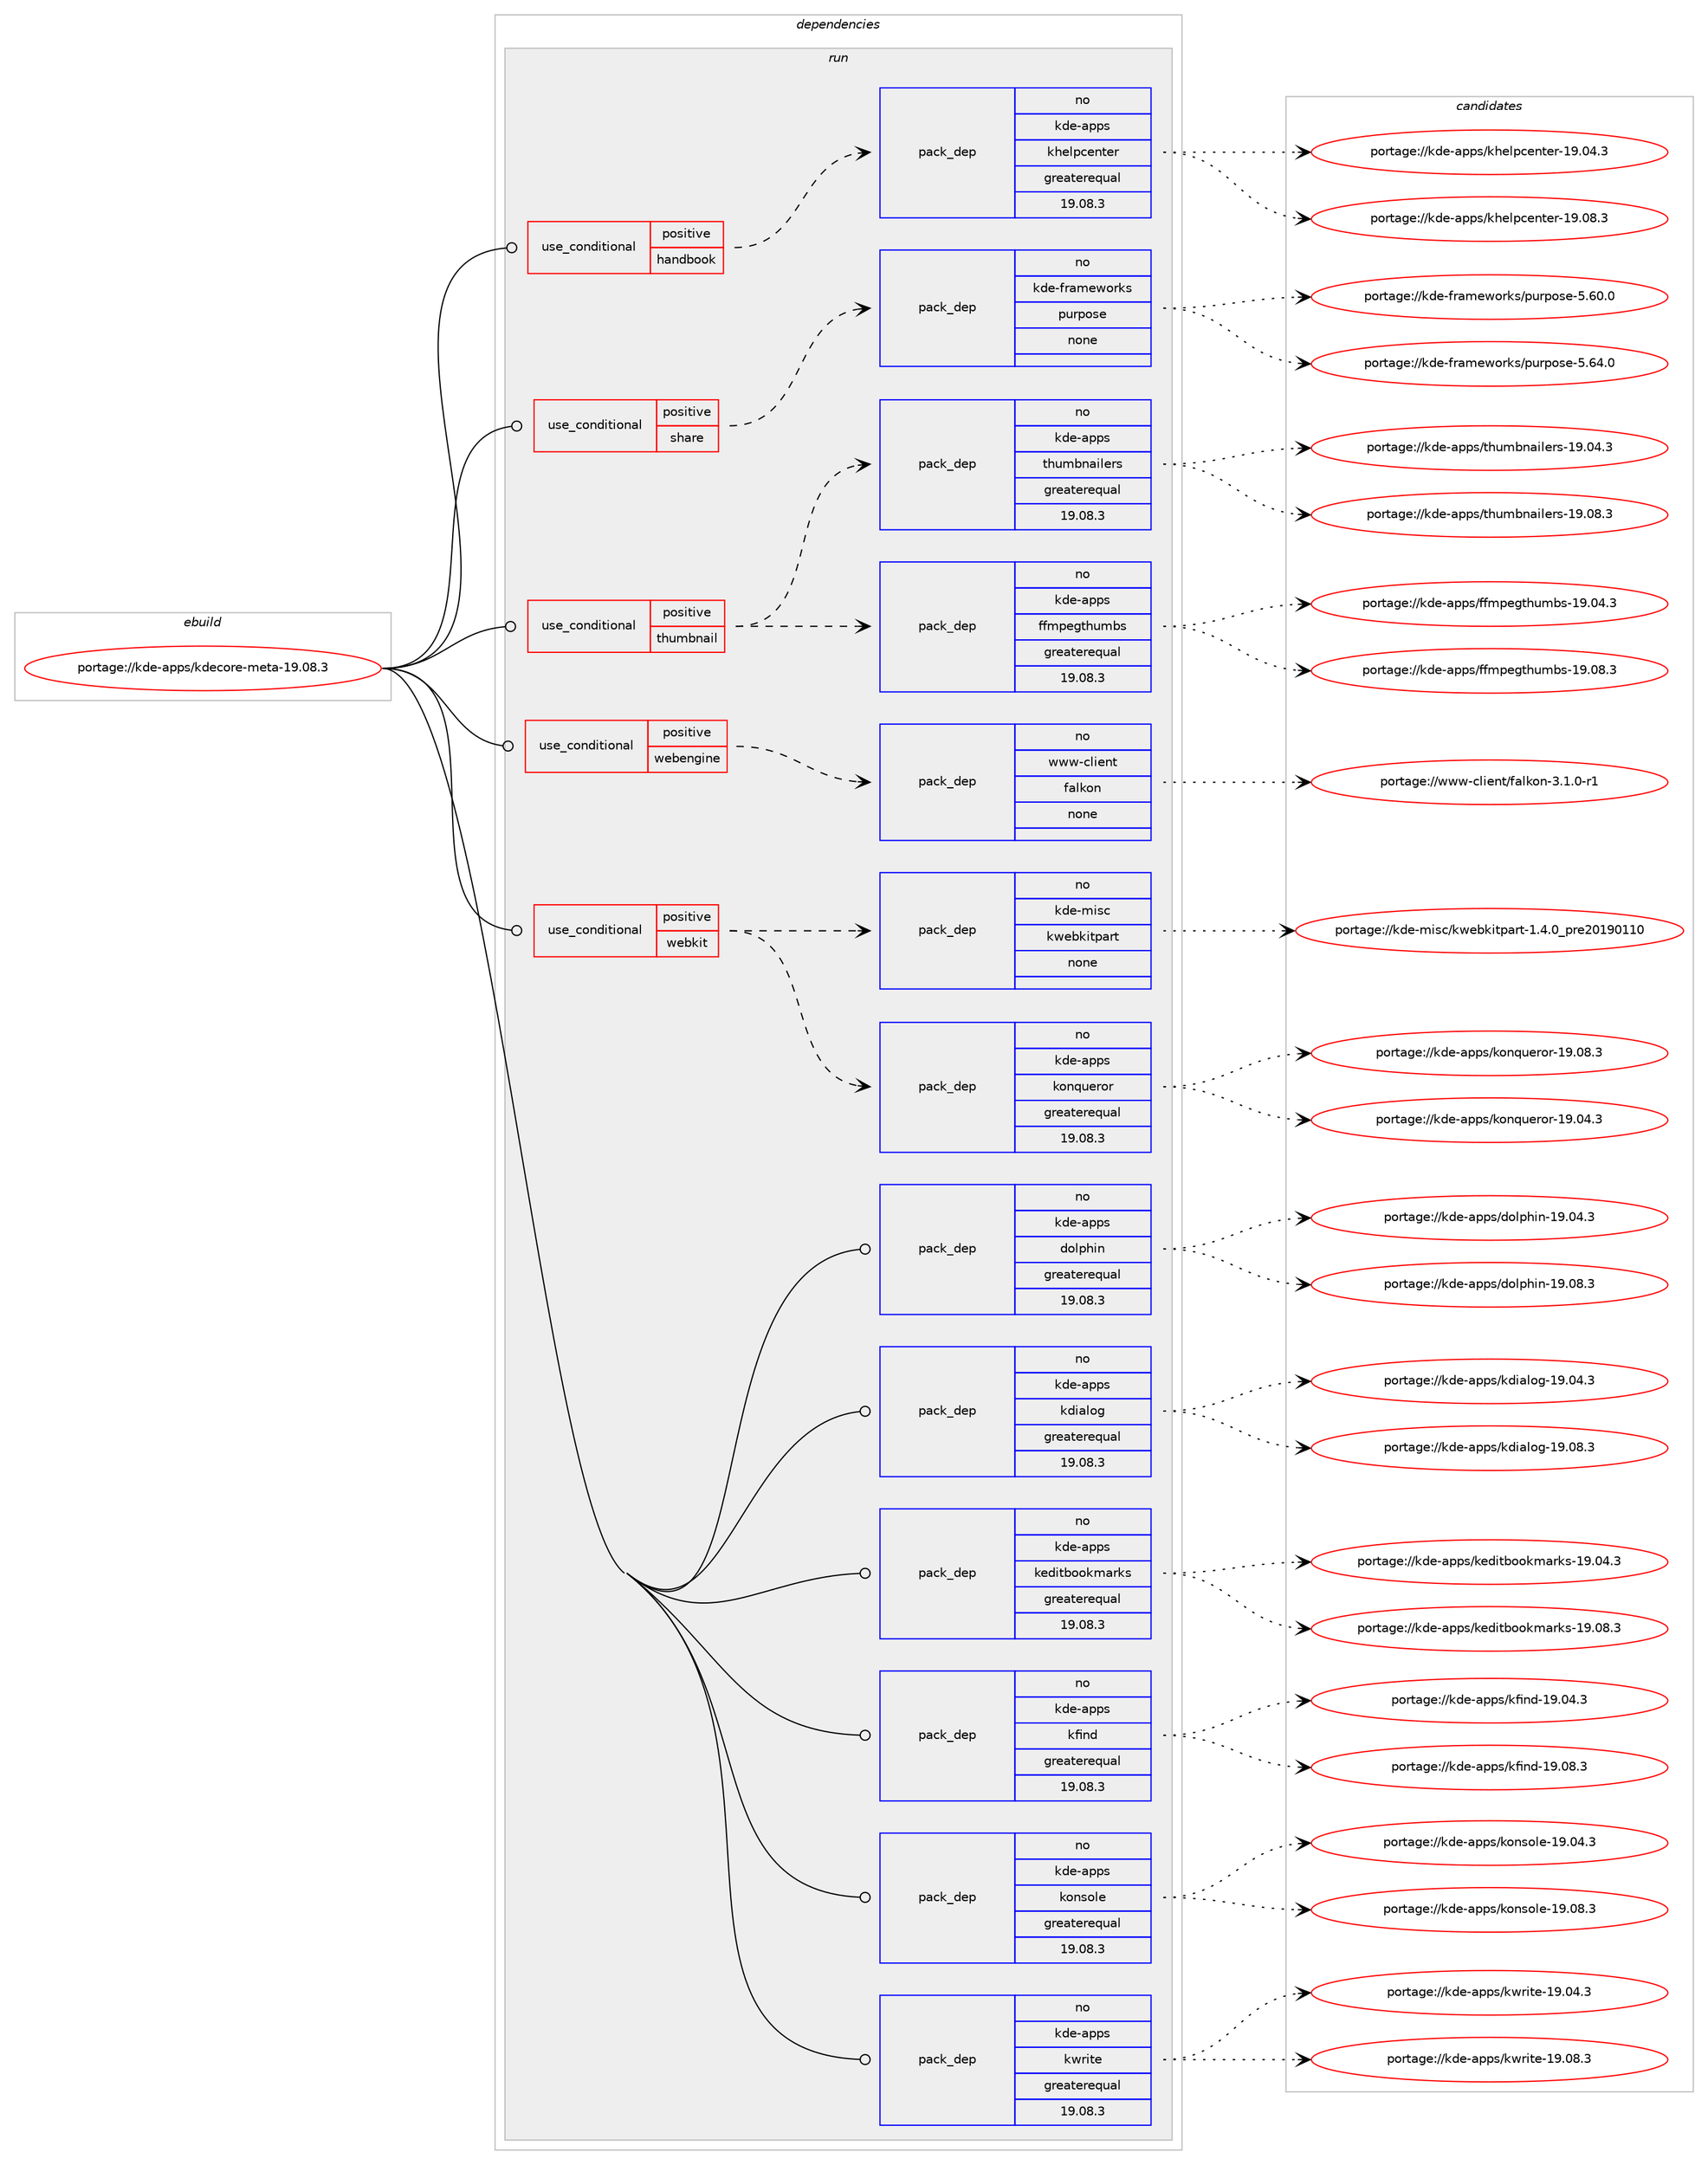 digraph prolog {

# *************
# Graph options
# *************

newrank=true;
concentrate=true;
compound=true;
graph [rankdir=LR,fontname=Helvetica,fontsize=10,ranksep=1.5];#, ranksep=2.5, nodesep=0.2];
edge  [arrowhead=vee];
node  [fontname=Helvetica,fontsize=10];

# **********
# The ebuild
# **********

subgraph cluster_leftcol {
color=gray;
rank=same;
label=<<i>ebuild</i>>;
id [label="portage://kde-apps/kdecore-meta-19.08.3", color=red, width=4, href="../kde-apps/kdecore-meta-19.08.3.svg"];
}

# ****************
# The dependencies
# ****************

subgraph cluster_midcol {
color=gray;
label=<<i>dependencies</i>>;
subgraph cluster_compile {
fillcolor="#eeeeee";
style=filled;
label=<<i>compile</i>>;
}
subgraph cluster_compileandrun {
fillcolor="#eeeeee";
style=filled;
label=<<i>compile and run</i>>;
}
subgraph cluster_run {
fillcolor="#eeeeee";
style=filled;
label=<<i>run</i>>;
subgraph cond75071 {
dependency288083 [label=<<TABLE BORDER="0" CELLBORDER="1" CELLSPACING="0" CELLPADDING="4"><TR><TD ROWSPAN="3" CELLPADDING="10">use_conditional</TD></TR><TR><TD>positive</TD></TR><TR><TD>handbook</TD></TR></TABLE>>, shape=none, color=red];
subgraph pack208696 {
dependency288084 [label=<<TABLE BORDER="0" CELLBORDER="1" CELLSPACING="0" CELLPADDING="4" WIDTH="220"><TR><TD ROWSPAN="6" CELLPADDING="30">pack_dep</TD></TR><TR><TD WIDTH="110">no</TD></TR><TR><TD>kde-apps</TD></TR><TR><TD>khelpcenter</TD></TR><TR><TD>greaterequal</TD></TR><TR><TD>19.08.3</TD></TR></TABLE>>, shape=none, color=blue];
}
dependency288083:e -> dependency288084:w [weight=20,style="dashed",arrowhead="vee"];
}
id:e -> dependency288083:w [weight=20,style="solid",arrowhead="odot"];
subgraph cond75072 {
dependency288085 [label=<<TABLE BORDER="0" CELLBORDER="1" CELLSPACING="0" CELLPADDING="4"><TR><TD ROWSPAN="3" CELLPADDING="10">use_conditional</TD></TR><TR><TD>positive</TD></TR><TR><TD>share</TD></TR></TABLE>>, shape=none, color=red];
subgraph pack208697 {
dependency288086 [label=<<TABLE BORDER="0" CELLBORDER="1" CELLSPACING="0" CELLPADDING="4" WIDTH="220"><TR><TD ROWSPAN="6" CELLPADDING="30">pack_dep</TD></TR><TR><TD WIDTH="110">no</TD></TR><TR><TD>kde-frameworks</TD></TR><TR><TD>purpose</TD></TR><TR><TD>none</TD></TR><TR><TD></TD></TR></TABLE>>, shape=none, color=blue];
}
dependency288085:e -> dependency288086:w [weight=20,style="dashed",arrowhead="vee"];
}
id:e -> dependency288085:w [weight=20,style="solid",arrowhead="odot"];
subgraph cond75073 {
dependency288087 [label=<<TABLE BORDER="0" CELLBORDER="1" CELLSPACING="0" CELLPADDING="4"><TR><TD ROWSPAN="3" CELLPADDING="10">use_conditional</TD></TR><TR><TD>positive</TD></TR><TR><TD>thumbnail</TD></TR></TABLE>>, shape=none, color=red];
subgraph pack208698 {
dependency288088 [label=<<TABLE BORDER="0" CELLBORDER="1" CELLSPACING="0" CELLPADDING="4" WIDTH="220"><TR><TD ROWSPAN="6" CELLPADDING="30">pack_dep</TD></TR><TR><TD WIDTH="110">no</TD></TR><TR><TD>kde-apps</TD></TR><TR><TD>ffmpegthumbs</TD></TR><TR><TD>greaterequal</TD></TR><TR><TD>19.08.3</TD></TR></TABLE>>, shape=none, color=blue];
}
dependency288087:e -> dependency288088:w [weight=20,style="dashed",arrowhead="vee"];
subgraph pack208699 {
dependency288089 [label=<<TABLE BORDER="0" CELLBORDER="1" CELLSPACING="0" CELLPADDING="4" WIDTH="220"><TR><TD ROWSPAN="6" CELLPADDING="30">pack_dep</TD></TR><TR><TD WIDTH="110">no</TD></TR><TR><TD>kde-apps</TD></TR><TR><TD>thumbnailers</TD></TR><TR><TD>greaterequal</TD></TR><TR><TD>19.08.3</TD></TR></TABLE>>, shape=none, color=blue];
}
dependency288087:e -> dependency288089:w [weight=20,style="dashed",arrowhead="vee"];
}
id:e -> dependency288087:w [weight=20,style="solid",arrowhead="odot"];
subgraph cond75074 {
dependency288090 [label=<<TABLE BORDER="0" CELLBORDER="1" CELLSPACING="0" CELLPADDING="4"><TR><TD ROWSPAN="3" CELLPADDING="10">use_conditional</TD></TR><TR><TD>positive</TD></TR><TR><TD>webengine</TD></TR></TABLE>>, shape=none, color=red];
subgraph pack208700 {
dependency288091 [label=<<TABLE BORDER="0" CELLBORDER="1" CELLSPACING="0" CELLPADDING="4" WIDTH="220"><TR><TD ROWSPAN="6" CELLPADDING="30">pack_dep</TD></TR><TR><TD WIDTH="110">no</TD></TR><TR><TD>www-client</TD></TR><TR><TD>falkon</TD></TR><TR><TD>none</TD></TR><TR><TD></TD></TR></TABLE>>, shape=none, color=blue];
}
dependency288090:e -> dependency288091:w [weight=20,style="dashed",arrowhead="vee"];
}
id:e -> dependency288090:w [weight=20,style="solid",arrowhead="odot"];
subgraph cond75075 {
dependency288092 [label=<<TABLE BORDER="0" CELLBORDER="1" CELLSPACING="0" CELLPADDING="4"><TR><TD ROWSPAN="3" CELLPADDING="10">use_conditional</TD></TR><TR><TD>positive</TD></TR><TR><TD>webkit</TD></TR></TABLE>>, shape=none, color=red];
subgraph pack208701 {
dependency288093 [label=<<TABLE BORDER="0" CELLBORDER="1" CELLSPACING="0" CELLPADDING="4" WIDTH="220"><TR><TD ROWSPAN="6" CELLPADDING="30">pack_dep</TD></TR><TR><TD WIDTH="110">no</TD></TR><TR><TD>kde-apps</TD></TR><TR><TD>konqueror</TD></TR><TR><TD>greaterequal</TD></TR><TR><TD>19.08.3</TD></TR></TABLE>>, shape=none, color=blue];
}
dependency288092:e -> dependency288093:w [weight=20,style="dashed",arrowhead="vee"];
subgraph pack208702 {
dependency288094 [label=<<TABLE BORDER="0" CELLBORDER="1" CELLSPACING="0" CELLPADDING="4" WIDTH="220"><TR><TD ROWSPAN="6" CELLPADDING="30">pack_dep</TD></TR><TR><TD WIDTH="110">no</TD></TR><TR><TD>kde-misc</TD></TR><TR><TD>kwebkitpart</TD></TR><TR><TD>none</TD></TR><TR><TD></TD></TR></TABLE>>, shape=none, color=blue];
}
dependency288092:e -> dependency288094:w [weight=20,style="dashed",arrowhead="vee"];
}
id:e -> dependency288092:w [weight=20,style="solid",arrowhead="odot"];
subgraph pack208703 {
dependency288095 [label=<<TABLE BORDER="0" CELLBORDER="1" CELLSPACING="0" CELLPADDING="4" WIDTH="220"><TR><TD ROWSPAN="6" CELLPADDING="30">pack_dep</TD></TR><TR><TD WIDTH="110">no</TD></TR><TR><TD>kde-apps</TD></TR><TR><TD>dolphin</TD></TR><TR><TD>greaterequal</TD></TR><TR><TD>19.08.3</TD></TR></TABLE>>, shape=none, color=blue];
}
id:e -> dependency288095:w [weight=20,style="solid",arrowhead="odot"];
subgraph pack208704 {
dependency288096 [label=<<TABLE BORDER="0" CELLBORDER="1" CELLSPACING="0" CELLPADDING="4" WIDTH="220"><TR><TD ROWSPAN="6" CELLPADDING="30">pack_dep</TD></TR><TR><TD WIDTH="110">no</TD></TR><TR><TD>kde-apps</TD></TR><TR><TD>kdialog</TD></TR><TR><TD>greaterequal</TD></TR><TR><TD>19.08.3</TD></TR></TABLE>>, shape=none, color=blue];
}
id:e -> dependency288096:w [weight=20,style="solid",arrowhead="odot"];
subgraph pack208705 {
dependency288097 [label=<<TABLE BORDER="0" CELLBORDER="1" CELLSPACING="0" CELLPADDING="4" WIDTH="220"><TR><TD ROWSPAN="6" CELLPADDING="30">pack_dep</TD></TR><TR><TD WIDTH="110">no</TD></TR><TR><TD>kde-apps</TD></TR><TR><TD>keditbookmarks</TD></TR><TR><TD>greaterequal</TD></TR><TR><TD>19.08.3</TD></TR></TABLE>>, shape=none, color=blue];
}
id:e -> dependency288097:w [weight=20,style="solid",arrowhead="odot"];
subgraph pack208706 {
dependency288098 [label=<<TABLE BORDER="0" CELLBORDER="1" CELLSPACING="0" CELLPADDING="4" WIDTH="220"><TR><TD ROWSPAN="6" CELLPADDING="30">pack_dep</TD></TR><TR><TD WIDTH="110">no</TD></TR><TR><TD>kde-apps</TD></TR><TR><TD>kfind</TD></TR><TR><TD>greaterequal</TD></TR><TR><TD>19.08.3</TD></TR></TABLE>>, shape=none, color=blue];
}
id:e -> dependency288098:w [weight=20,style="solid",arrowhead="odot"];
subgraph pack208707 {
dependency288099 [label=<<TABLE BORDER="0" CELLBORDER="1" CELLSPACING="0" CELLPADDING="4" WIDTH="220"><TR><TD ROWSPAN="6" CELLPADDING="30">pack_dep</TD></TR><TR><TD WIDTH="110">no</TD></TR><TR><TD>kde-apps</TD></TR><TR><TD>konsole</TD></TR><TR><TD>greaterequal</TD></TR><TR><TD>19.08.3</TD></TR></TABLE>>, shape=none, color=blue];
}
id:e -> dependency288099:w [weight=20,style="solid",arrowhead="odot"];
subgraph pack208708 {
dependency288100 [label=<<TABLE BORDER="0" CELLBORDER="1" CELLSPACING="0" CELLPADDING="4" WIDTH="220"><TR><TD ROWSPAN="6" CELLPADDING="30">pack_dep</TD></TR><TR><TD WIDTH="110">no</TD></TR><TR><TD>kde-apps</TD></TR><TR><TD>kwrite</TD></TR><TR><TD>greaterequal</TD></TR><TR><TD>19.08.3</TD></TR></TABLE>>, shape=none, color=blue];
}
id:e -> dependency288100:w [weight=20,style="solid",arrowhead="odot"];
}
}

# **************
# The candidates
# **************

subgraph cluster_choices {
rank=same;
color=gray;
label=<<i>candidates</i>>;

subgraph choice208696 {
color=black;
nodesep=1;
choiceportage107100101459711211211547107104101108112991011101161011144549574648524651 [label="portage://kde-apps/khelpcenter-19.04.3", color=red, width=4,href="../kde-apps/khelpcenter-19.04.3.svg"];
choiceportage107100101459711211211547107104101108112991011101161011144549574648564651 [label="portage://kde-apps/khelpcenter-19.08.3", color=red, width=4,href="../kde-apps/khelpcenter-19.08.3.svg"];
dependency288084:e -> choiceportage107100101459711211211547107104101108112991011101161011144549574648524651:w [style=dotted,weight="100"];
dependency288084:e -> choiceportage107100101459711211211547107104101108112991011101161011144549574648564651:w [style=dotted,weight="100"];
}
subgraph choice208697 {
color=black;
nodesep=1;
choiceportage10710010145102114971091011191111141071154711211711411211111510145534654484648 [label="portage://kde-frameworks/purpose-5.60.0", color=red, width=4,href="../kde-frameworks/purpose-5.60.0.svg"];
choiceportage10710010145102114971091011191111141071154711211711411211111510145534654524648 [label="portage://kde-frameworks/purpose-5.64.0", color=red, width=4,href="../kde-frameworks/purpose-5.64.0.svg"];
dependency288086:e -> choiceportage10710010145102114971091011191111141071154711211711411211111510145534654484648:w [style=dotted,weight="100"];
dependency288086:e -> choiceportage10710010145102114971091011191111141071154711211711411211111510145534654524648:w [style=dotted,weight="100"];
}
subgraph choice208698 {
color=black;
nodesep=1;
choiceportage107100101459711211211547102102109112101103116104117109981154549574648524651 [label="portage://kde-apps/ffmpegthumbs-19.04.3", color=red, width=4,href="../kde-apps/ffmpegthumbs-19.04.3.svg"];
choiceportage107100101459711211211547102102109112101103116104117109981154549574648564651 [label="portage://kde-apps/ffmpegthumbs-19.08.3", color=red, width=4,href="../kde-apps/ffmpegthumbs-19.08.3.svg"];
dependency288088:e -> choiceportage107100101459711211211547102102109112101103116104117109981154549574648524651:w [style=dotted,weight="100"];
dependency288088:e -> choiceportage107100101459711211211547102102109112101103116104117109981154549574648564651:w [style=dotted,weight="100"];
}
subgraph choice208699 {
color=black;
nodesep=1;
choiceportage10710010145971121121154711610411710998110971051081011141154549574648524651 [label="portage://kde-apps/thumbnailers-19.04.3", color=red, width=4,href="../kde-apps/thumbnailers-19.04.3.svg"];
choiceportage10710010145971121121154711610411710998110971051081011141154549574648564651 [label="portage://kde-apps/thumbnailers-19.08.3", color=red, width=4,href="../kde-apps/thumbnailers-19.08.3.svg"];
dependency288089:e -> choiceportage10710010145971121121154711610411710998110971051081011141154549574648524651:w [style=dotted,weight="100"];
dependency288089:e -> choiceportage10710010145971121121154711610411710998110971051081011141154549574648564651:w [style=dotted,weight="100"];
}
subgraph choice208700 {
color=black;
nodesep=1;
choiceportage119119119459910810510111011647102971081071111104551464946484511449 [label="portage://www-client/falkon-3.1.0-r1", color=red, width=4,href="../www-client/falkon-3.1.0-r1.svg"];
dependency288091:e -> choiceportage119119119459910810510111011647102971081071111104551464946484511449:w [style=dotted,weight="100"];
}
subgraph choice208701 {
color=black;
nodesep=1;
choiceportage1071001014597112112115471071111101131171011141111144549574648524651 [label="portage://kde-apps/konqueror-19.04.3", color=red, width=4,href="../kde-apps/konqueror-19.04.3.svg"];
choiceportage1071001014597112112115471071111101131171011141111144549574648564651 [label="portage://kde-apps/konqueror-19.08.3", color=red, width=4,href="../kde-apps/konqueror-19.08.3.svg"];
dependency288093:e -> choiceportage1071001014597112112115471071111101131171011141111144549574648524651:w [style=dotted,weight="100"];
dependency288093:e -> choiceportage1071001014597112112115471071111101131171011141111144549574648564651:w [style=dotted,weight="100"];
}
subgraph choice208702 {
color=black;
nodesep=1;
choiceportage1071001014510910511599471071191019810710511611297114116454946524648951121141015048495748494948 [label="portage://kde-misc/kwebkitpart-1.4.0_pre20190110", color=red, width=4,href="../kde-misc/kwebkitpart-1.4.0_pre20190110.svg"];
dependency288094:e -> choiceportage1071001014510910511599471071191019810710511611297114116454946524648951121141015048495748494948:w [style=dotted,weight="100"];
}
subgraph choice208703 {
color=black;
nodesep=1;
choiceportage1071001014597112112115471001111081121041051104549574648524651 [label="portage://kde-apps/dolphin-19.04.3", color=red, width=4,href="../kde-apps/dolphin-19.04.3.svg"];
choiceportage1071001014597112112115471001111081121041051104549574648564651 [label="portage://kde-apps/dolphin-19.08.3", color=red, width=4,href="../kde-apps/dolphin-19.08.3.svg"];
dependency288095:e -> choiceportage1071001014597112112115471001111081121041051104549574648524651:w [style=dotted,weight="100"];
dependency288095:e -> choiceportage1071001014597112112115471001111081121041051104549574648564651:w [style=dotted,weight="100"];
}
subgraph choice208704 {
color=black;
nodesep=1;
choiceportage107100101459711211211547107100105971081111034549574648524651 [label="portage://kde-apps/kdialog-19.04.3", color=red, width=4,href="../kde-apps/kdialog-19.04.3.svg"];
choiceportage107100101459711211211547107100105971081111034549574648564651 [label="portage://kde-apps/kdialog-19.08.3", color=red, width=4,href="../kde-apps/kdialog-19.08.3.svg"];
dependency288096:e -> choiceportage107100101459711211211547107100105971081111034549574648524651:w [style=dotted,weight="100"];
dependency288096:e -> choiceportage107100101459711211211547107100105971081111034549574648564651:w [style=dotted,weight="100"];
}
subgraph choice208705 {
color=black;
nodesep=1;
choiceportage10710010145971121121154710710110010511698111111107109971141071154549574648524651 [label="portage://kde-apps/keditbookmarks-19.04.3", color=red, width=4,href="../kde-apps/keditbookmarks-19.04.3.svg"];
choiceportage10710010145971121121154710710110010511698111111107109971141071154549574648564651 [label="portage://kde-apps/keditbookmarks-19.08.3", color=red, width=4,href="../kde-apps/keditbookmarks-19.08.3.svg"];
dependency288097:e -> choiceportage10710010145971121121154710710110010511698111111107109971141071154549574648524651:w [style=dotted,weight="100"];
dependency288097:e -> choiceportage10710010145971121121154710710110010511698111111107109971141071154549574648564651:w [style=dotted,weight="100"];
}
subgraph choice208706 {
color=black;
nodesep=1;
choiceportage1071001014597112112115471071021051101004549574648524651 [label="portage://kde-apps/kfind-19.04.3", color=red, width=4,href="../kde-apps/kfind-19.04.3.svg"];
choiceportage1071001014597112112115471071021051101004549574648564651 [label="portage://kde-apps/kfind-19.08.3", color=red, width=4,href="../kde-apps/kfind-19.08.3.svg"];
dependency288098:e -> choiceportage1071001014597112112115471071021051101004549574648524651:w [style=dotted,weight="100"];
dependency288098:e -> choiceportage1071001014597112112115471071021051101004549574648564651:w [style=dotted,weight="100"];
}
subgraph choice208707 {
color=black;
nodesep=1;
choiceportage1071001014597112112115471071111101151111081014549574648524651 [label="portage://kde-apps/konsole-19.04.3", color=red, width=4,href="../kde-apps/konsole-19.04.3.svg"];
choiceportage1071001014597112112115471071111101151111081014549574648564651 [label="portage://kde-apps/konsole-19.08.3", color=red, width=4,href="../kde-apps/konsole-19.08.3.svg"];
dependency288099:e -> choiceportage1071001014597112112115471071111101151111081014549574648524651:w [style=dotted,weight="100"];
dependency288099:e -> choiceportage1071001014597112112115471071111101151111081014549574648564651:w [style=dotted,weight="100"];
}
subgraph choice208708 {
color=black;
nodesep=1;
choiceportage1071001014597112112115471071191141051161014549574648524651 [label="portage://kde-apps/kwrite-19.04.3", color=red, width=4,href="../kde-apps/kwrite-19.04.3.svg"];
choiceportage1071001014597112112115471071191141051161014549574648564651 [label="portage://kde-apps/kwrite-19.08.3", color=red, width=4,href="../kde-apps/kwrite-19.08.3.svg"];
dependency288100:e -> choiceportage1071001014597112112115471071191141051161014549574648524651:w [style=dotted,weight="100"];
dependency288100:e -> choiceportage1071001014597112112115471071191141051161014549574648564651:w [style=dotted,weight="100"];
}
}

}
